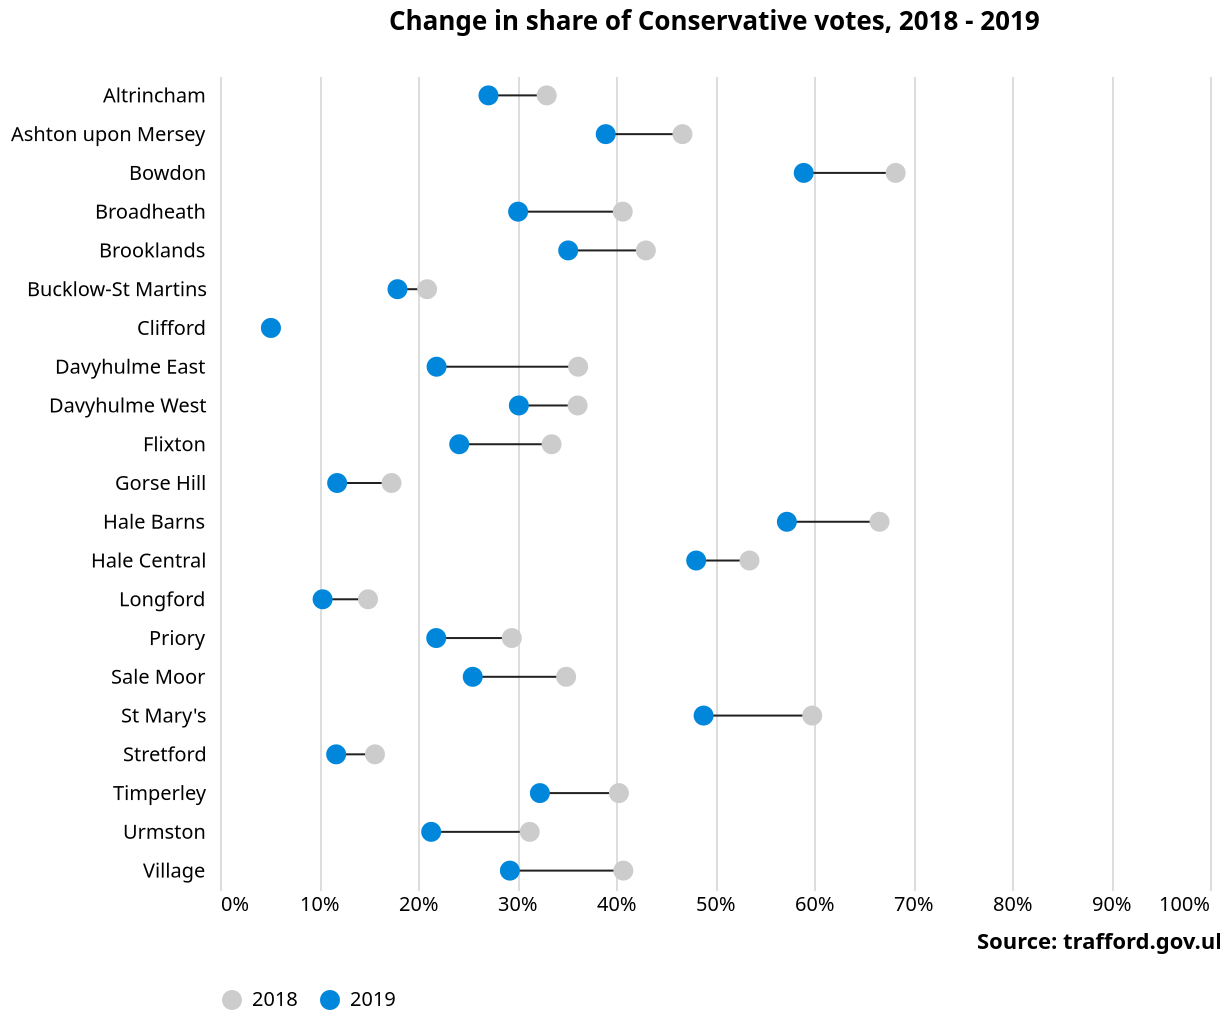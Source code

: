 {
  "$schema": "https://vega.github.io/schema/vega-lite/v3.json",
  "description": "Visualisation showing how the share of votes for the Conservative Party has changed between the Trafford local elections in 2018 and 2019.",
  "autosize": {"type": "fit"},
  "width": 600,
  "height": 500,
  "title": {"text": "Change in share of Conservative votes, 2018 - 2019", "offset": 20},
  "data": {
    "values": [
        {
          "area_name": "Altrincham",
          "year": 2018,
          "ballots_issued": 8266,
          "conservative_vote": 2728
        },
        {
          "area_name": "Ashton upon Mersey",
          "year": 2018,
          "ballots_issued": 3590,
          "conservative_vote": 1677
        },
        {
          "area_name": "Bowdon",
          "year": 2018,
          "ballots_issued": 3121,
          "conservative_vote": 2130
        },
        {
          "area_name": "Broadheath",
          "year": 2018,
          "ballots_issued": 4218,
          "conservative_vote": 1716
        },
        {
          "area_name": "Brooklands",
          "year": 2018,
          "ballots_issued": 4080,
          "conservative_vote": 1755
        },
        {
          "area_name": "Bucklow-St Martins",
          "year": 2018,
          "ballots_issued": 2027,
          "conservative_vote": 424
        },
        {
          "area_name": "Clifford",
          "year": 2018,
          "ballots_issued": 3212,
          "conservative_vote": 165
        },
        {
          "area_name": "Davyhulme East",
          "year": 2018,
          "ballots_issued": 3837,
          "conservative_vote": 1388
        },
        {
          "area_name": "Davyhulme West",
          "year": 2018,
          "ballots_issued": 3884,
          "conservative_vote": 1403
        },
        {
          "area_name": "Flixton",
          "year": 2018,
          "ballots_issued": 4562,
          "conservative_vote": 1528
        },
        {
          "area_name": "Gorse Hill",
          "year": 2018,
          "ballots_issued": 2799,
          "conservative_vote": 485
        },
        {
          "area_name": "Hale Barns",
          "year": 2018,
          "ballots_issued": 2900,
          "conservative_vote": 1932
        },
        {
          "area_name": "Hale Central",
          "year": 2018,
          "ballots_issued": 2999,
          "conservative_vote": 1604
        },
        {
          "area_name": "Longford",
          "year": 2018,
          "ballots_issued": 3658,
          "conservative_vote": 547
        },
        {
          "area_name": "Priory",
          "year": 2018,
          "ballots_issued": 3352,
          "conservative_vote": 988
        },
        {
          "area_name": "St Mary's",
          "year": 2018,
          "ballots_issued": 3432,
          "conservative_vote": 2053
        },
        {
          "area_name": "Sale Moor",
          "year": 2018,
          "ballots_issued": 2777,
          "conservative_vote": 971
        },
        {
          "area_name": "Stretford",
          "year": 2018,
          "ballots_issued": 3130,
          "conservative_vote": 490
        },
        {
          "area_name": "Timperley",
          "year": 2018,
          "ballots_issued": 4204,
          "conservative_vote": 1694
        },
        {
          "area_name": "Urmston",
          "year": 2018,
          "ballots_issued": 3890,
          "conservative_vote": 1217
        },
        {
          "area_name": "Village",
          "year": 2018,
          "ballots_issued": 3267,
          "conservative_vote": 1331
        },
        {
          "area_name": "Altrincham",
          "year": 2019,
          "ballots_issued": 3898,
          "conservative_vote": 1057
        },
        {
          "area_name": "Ashton upon Mersey",
          "year": 2019,
          "ballots_issued": 3588,
          "conservative_vote": 1398
        },
        {
          "area_name": "Bowdon",
          "year": 2019,
          "ballots_issued": 2929,
          "conservative_vote": 1727
        },
        {
          "area_name": "Broadheath",
          "year": 2019,
          "ballots_issued": 4048,
          "conservative_vote": 1219
        },
        {
          "area_name": "Brooklands",
          "year": 2019,
          "ballots_issued": 3682,
          "conservative_vote": 1295
        },
        {
          "area_name": "Bucklow-St Martins",
          "year": 2019,
          "ballots_issued": 1824,
          "conservative_vote": 327
        },
        {
          "area_name": "Clifford",
          "year": 2019,
          "ballots_issued": 3012,
          "conservative_vote": 155
        },
        {
          "area_name": "Davyhulme East",
          "year": 2019,
          "ballots_issued": 3177,
          "conservative_vote": 695
        },
        {
          "area_name": "Davyhulme West",
          "year": 2019,
          "ballots_issued": 3197,
          "conservative_vote": 965
        },
        {
          "area_name": "Flixton",
          "year": 2019,
          "ballots_issued": 3787,
          "conservative_vote": 915
        },
        {
          "area_name": "Gorse Hill",
          "year": 2019,
          "ballots_issued": 2620,
          "conservative_vote": 310
        },
        {
          "area_name": "Hale Barns",
          "year": 2019,
          "ballots_issued": 2817,
          "conservative_vote": 1613
        },
        {
          "area_name": "Hale Central",
          "year": 2019,
          "ballots_issued": 2973,
          "conservative_vote": 1430
        },
        {
          "area_name": "Longford",
          "year": 2019,
          "ballots_issued": 3242,
          "conservative_vote": 336
        },
        {
          "area_name": "Priory",
          "year": 2019,
          "ballots_issued": 3109,
          "conservative_vote": 679
        },
        {
          "area_name": "St Mary's",
          "year": 2019,
          "ballots_issued": 3126,
          "conservative_vote": 1527
        },
        {
          "area_name": "Sale Moor",
          "year": 2019,
          "ballots_issued": 2601,
          "conservative_vote": 664
        },
        {
          "area_name": "Stretford",
          "year": 2019,
          "ballots_issued": 2804,
          "conservative_vote": 329
        },
        {
          "area_name": "Timperley",
          "year": 2019,
          "ballots_issued": 3918,
          "conservative_vote": 1266
        },
        {
          "area_name": "Urmston",
          "year": 2019,
          "ballots_issued": 3394,
          "conservative_vote": 724
        },
        {
          "area_name": "Village",
          "year": 2019,
          "ballots_issued": 3217,
          "conservative_vote": 942
        }
    ]
  },
  "transform": [
    {
      "calculate": "(datum.conservative_vote/datum.ballots_issued)", "as": "vote_percentage"
    }
  ],
  "encoding": {
    "x": {
      "field": "vote_percentage",
      "type": "quantitative",
      "scale": { "domain": [0, 1] },
      "axis": {
        "title": "Source: trafford.gov.uk",
        "titleX": 441,
        "titleY": 20,
        "format": "%"
      }
    },
    "y": {
      "field": "area_name",
      "type": "nominal",
      "axis": {
        "title": null,
        "offset": 5,
        "ticks": false,
        "minExtent": 70,
        "domain": false
      }
    }
  },
  "layer": [
    {
      "mark": "line",
      "encoding": {
        "detail": {"field": "area_name", "type": "nominal"},
        "color": {"value": "#212121"},
        "size": {"value": 1}
      }
    },
    {
      "mark": {"type": "point", "filled": true},
      "encoding": {
        "color": {
          "field": "year",
          "type": "ordinal",
          "scale": {"domain": [2018, 2019], "range": ["#ccc", "#0087dc"]},
          "legend": {
            "title": null,
            "orient": "bottom",
            "direction": "horizontal"
          }
        },
        "size": {"value": 100},
        "opacity": {"value": 1},
        "tooltip": [
          {"field": "vote_percentage", "type": "quantitative", "title": "Share of votes", "format": ".1%"}
        ]
      }
    }
  ],
  "config": {
    "style": {"cell": {"stroke": "transparent"}},
    "axis": {"ticks": false, "domainColor": ""}
  }
}
